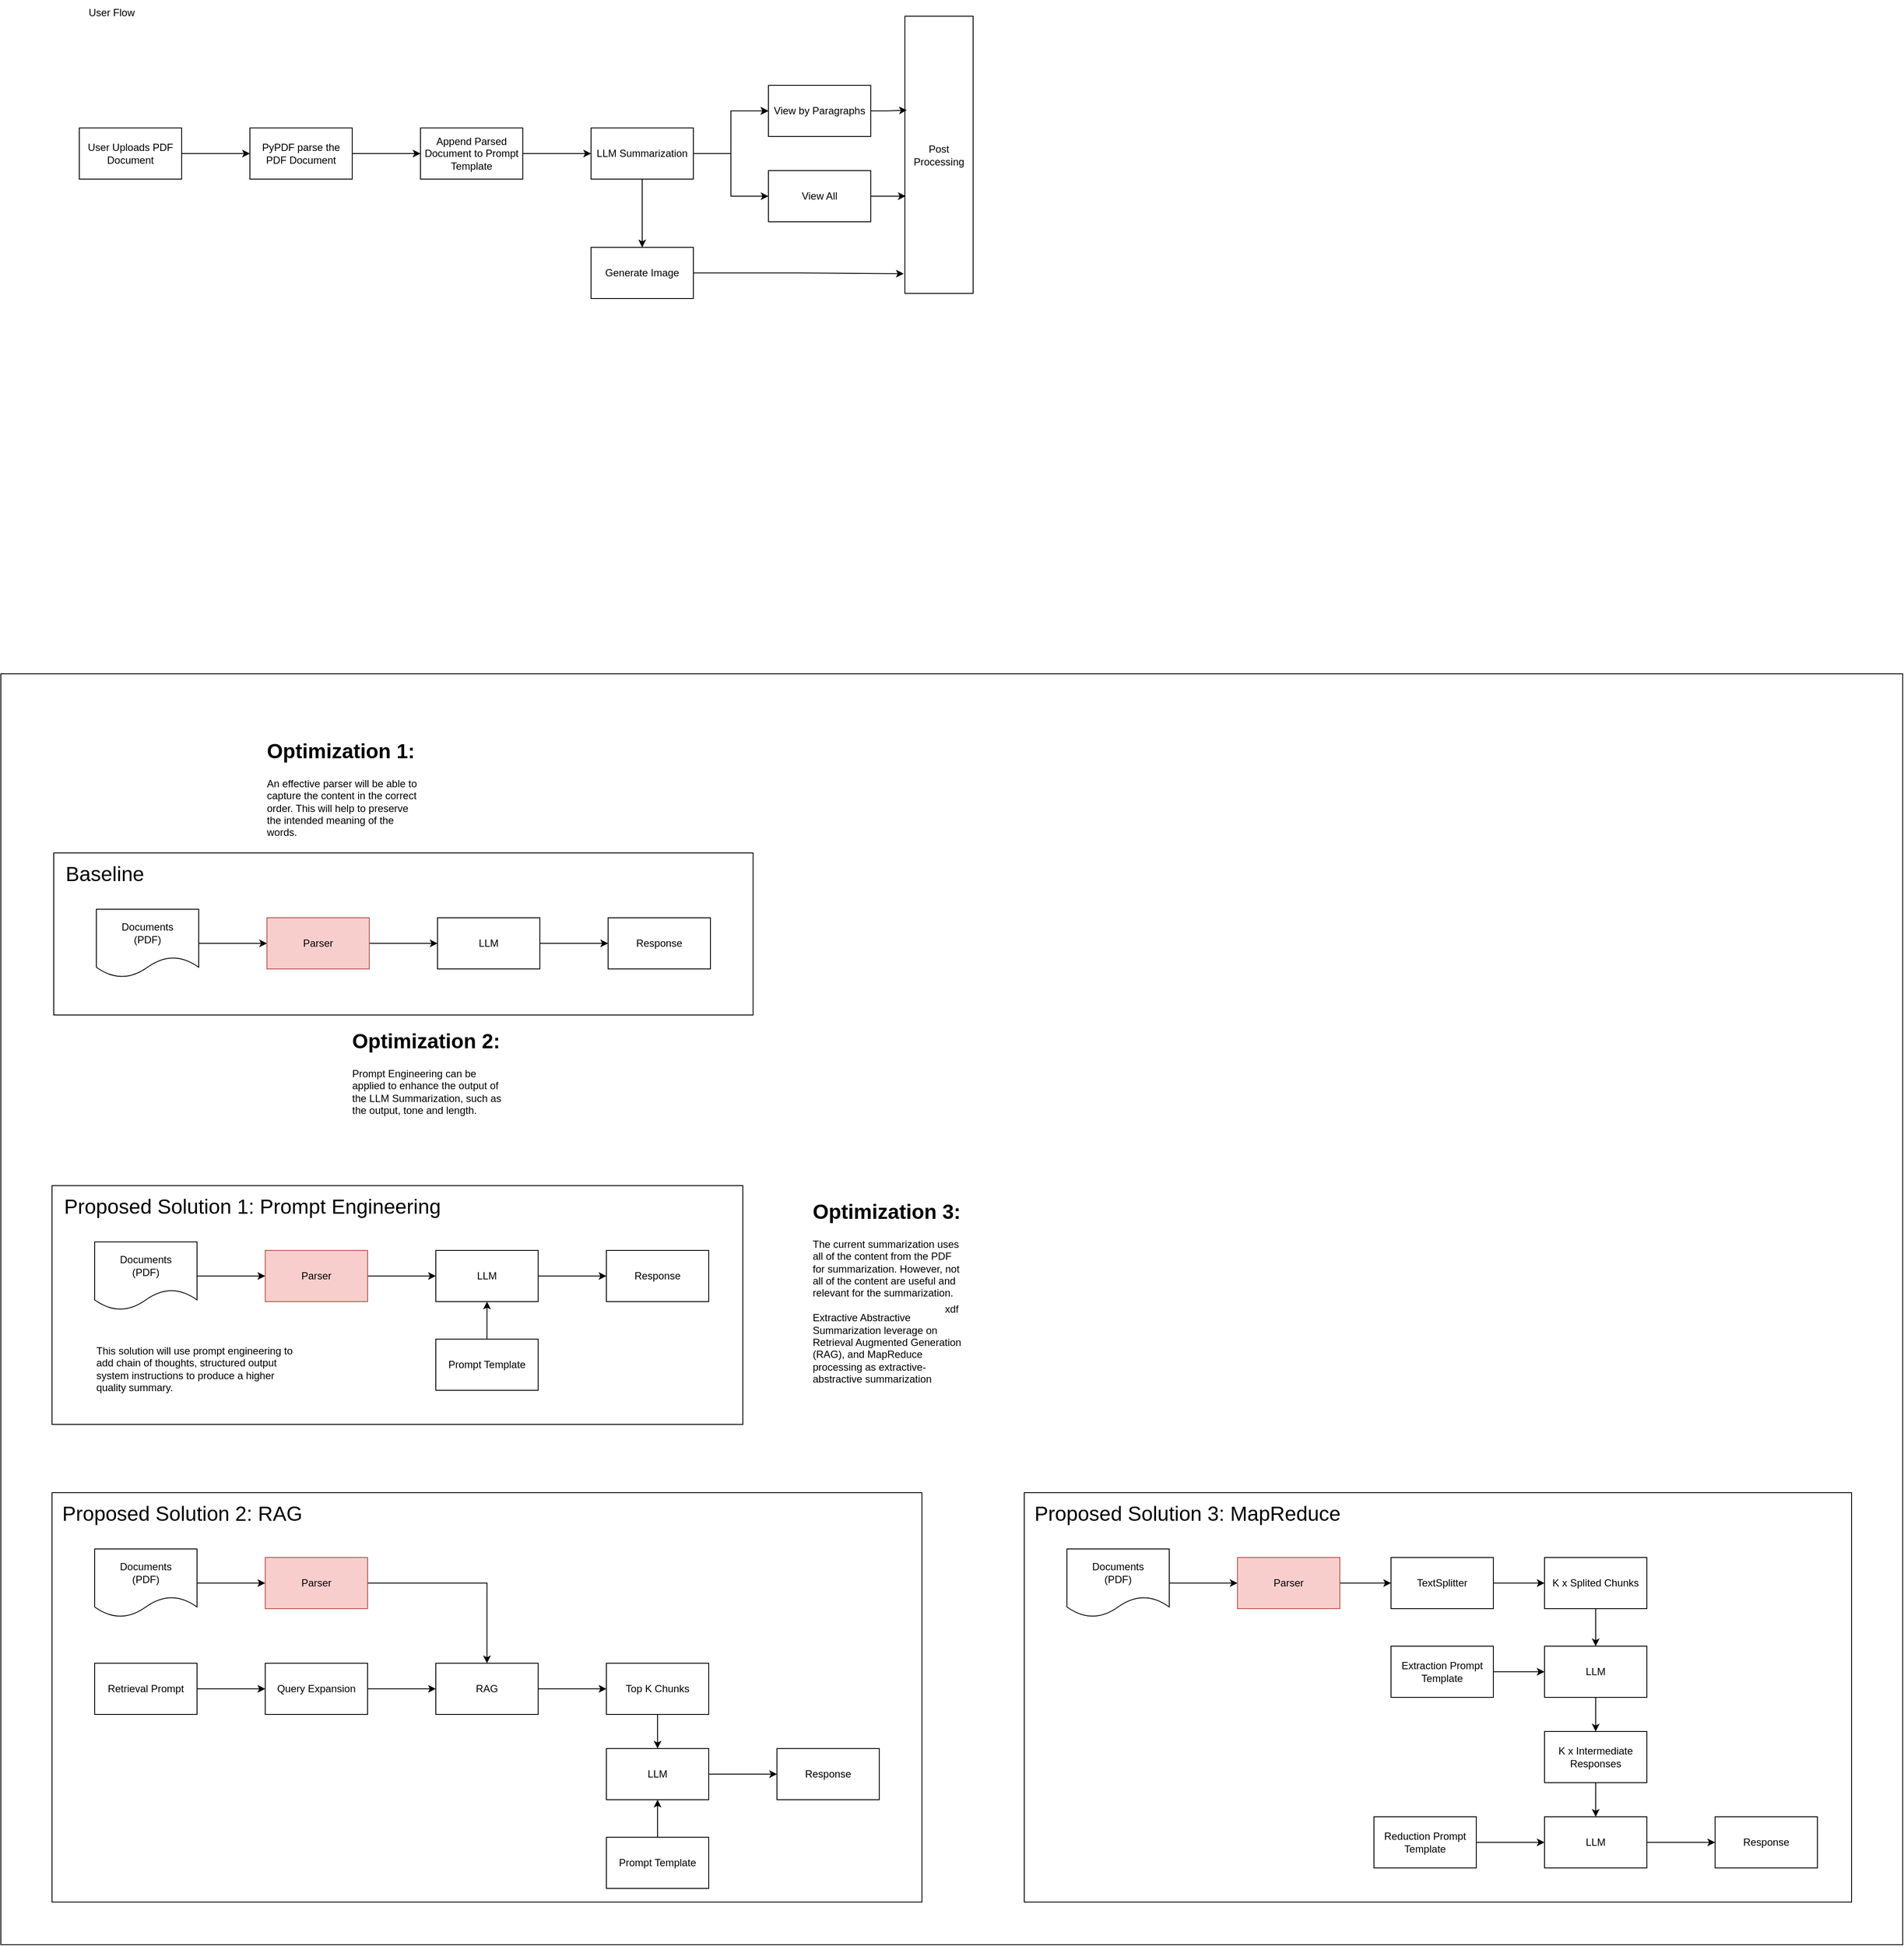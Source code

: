 <mxfile version="28.2.0">
  <diagram name="Page-1" id="bEQ5W3FhCCr41BRFlNdV">
    <mxGraphModel dx="1720" dy="2191" grid="1" gridSize="10" guides="1" tooltips="1" connect="1" arrows="1" fold="1" page="0" pageScale="1" pageWidth="827" pageHeight="1169" math="0" shadow="0">
      <root>
        <mxCell id="0" />
        <mxCell id="1" parent="0" />
        <mxCell id="cwgXDsNCwPJ1TTvTavHW-86" value="xdf&lt;span style=&quot;color: rgba(0, 0, 0, 0); font-family: monospace; font-size: 0px; text-align: start; text-wrap-mode: nowrap;&quot;&gt;%3CmxGraphModel%3E%3Croot%3E%3CmxCell%20id%3D%220%22%2F%3E%3CmxCell%20id%3D%221%22%20parent%3D%220%22%2F%3E%3CmxCell%20id%3D%222%22%20value%3D%22Intermediate%20Response%22%20style%3D%22rounded%3D0%3BwhiteSpace%3Dwrap%3Bhtml%3D1%3B%22%20vertex%3D%221%22%20parent%3D%221%22%3E%3CmxGeometry%20x%3D%222150%22%20y%3D%22960%22%20width%3D%22120%22%20height%3D%2260%22%20as%3D%22geometry%22%2F%3E%3C%2FmxCell%3E%3C%2Froot%3E%3C%2FmxGraphModel%3E&lt;/span&gt;" style="rounded=0;whiteSpace=wrap;html=1;" parent="1" vertex="1">
          <mxGeometry x="340" y="-280" width="2230" height="1490" as="geometry" />
        </mxCell>
        <mxCell id="cwgXDsNCwPJ1TTvTavHW-12" value="" style="rounded=0;whiteSpace=wrap;html=1;" parent="1" vertex="1">
          <mxGeometry x="402" y="-70" width="820" height="190" as="geometry" />
        </mxCell>
        <mxCell id="cwgXDsNCwPJ1TTvTavHW-11" value="" style="edgeStyle=orthogonalEdgeStyle;rounded=0;orthogonalLoop=1;jettySize=auto;html=1;" parent="1" source="cwgXDsNCwPJ1TTvTavHW-5" target="cwgXDsNCwPJ1TTvTavHW-6" edge="1">
          <mxGeometry relative="1" as="geometry" />
        </mxCell>
        <mxCell id="cwgXDsNCwPJ1TTvTavHW-5" value="Documents&lt;br&gt;(PDF)" style="shape=document;whiteSpace=wrap;html=1;boundedLbl=1;" parent="1" vertex="1">
          <mxGeometry x="452" y="-4" width="120" height="80" as="geometry" />
        </mxCell>
        <mxCell id="cwgXDsNCwPJ1TTvTavHW-8" value="" style="edgeStyle=orthogonalEdgeStyle;rounded=0;orthogonalLoop=1;jettySize=auto;html=1;" parent="1" source="cwgXDsNCwPJ1TTvTavHW-6" target="cwgXDsNCwPJ1TTvTavHW-7" edge="1">
          <mxGeometry relative="1" as="geometry" />
        </mxCell>
        <mxCell id="cwgXDsNCwPJ1TTvTavHW-6" value="Parser" style="rounded=0;whiteSpace=wrap;html=1;fillColor=#f8cecc;strokeColor=#b85450;" parent="1" vertex="1">
          <mxGeometry x="652" y="6" width="120" height="60" as="geometry" />
        </mxCell>
        <mxCell id="cwgXDsNCwPJ1TTvTavHW-10" value="" style="edgeStyle=orthogonalEdgeStyle;rounded=0;orthogonalLoop=1;jettySize=auto;html=1;" parent="1" source="cwgXDsNCwPJ1TTvTavHW-7" target="cwgXDsNCwPJ1TTvTavHW-9" edge="1">
          <mxGeometry relative="1" as="geometry" />
        </mxCell>
        <mxCell id="cwgXDsNCwPJ1TTvTavHW-7" value="LLM" style="rounded=0;whiteSpace=wrap;html=1;" parent="1" vertex="1">
          <mxGeometry x="852" y="6" width="120" height="60" as="geometry" />
        </mxCell>
        <mxCell id="cwgXDsNCwPJ1TTvTavHW-9" value="Response" style="rounded=0;whiteSpace=wrap;html=1;" parent="1" vertex="1">
          <mxGeometry x="1052" y="6" width="120" height="60" as="geometry" />
        </mxCell>
        <mxCell id="cwgXDsNCwPJ1TTvTavHW-13" value="&lt;font style=&quot;font-size: 24px;&quot;&gt;Baseline&lt;/font&gt;" style="text;html=1;align=center;verticalAlign=middle;whiteSpace=wrap;rounded=0;" parent="1" vertex="1">
          <mxGeometry x="432" y="-60" width="60" height="30" as="geometry" />
        </mxCell>
        <mxCell id="cwgXDsNCwPJ1TTvTavHW-14" value="&lt;h1 style=&quot;margin-top: 0px;&quot;&gt;Optimization 1:&lt;/h1&gt;&lt;div&gt;An effective parser will be able to capture the content in the correct order. This will help to preserve the intended meaning of the words.&lt;/div&gt;" style="text;html=1;whiteSpace=wrap;overflow=hidden;rounded=0;" parent="1" vertex="1">
          <mxGeometry x="650" y="-210" width="180" height="120" as="geometry" />
        </mxCell>
        <mxCell id="cwgXDsNCwPJ1TTvTavHW-15" value="&lt;h1 style=&quot;margin-top: 0px;&quot;&gt;Optimization 2:&lt;/h1&gt;&lt;div&gt;Prompt Engineering can be applied to enhance the output of the LLM Summarization, such as the output, tone and length.&lt;/div&gt;" style="text;html=1;whiteSpace=wrap;overflow=hidden;rounded=0;" parent="1" vertex="1">
          <mxGeometry x="750" y="130" width="180" height="120" as="geometry" />
        </mxCell>
        <mxCell id="cwgXDsNCwPJ1TTvTavHW-16" value="" style="rounded=0;whiteSpace=wrap;html=1;" parent="1" vertex="1">
          <mxGeometry x="400" y="320" width="810" height="280" as="geometry" />
        </mxCell>
        <mxCell id="cwgXDsNCwPJ1TTvTavHW-17" value="" style="edgeStyle=orthogonalEdgeStyle;rounded=0;orthogonalLoop=1;jettySize=auto;html=1;" parent="1" source="cwgXDsNCwPJ1TTvTavHW-18" target="cwgXDsNCwPJ1TTvTavHW-20" edge="1">
          <mxGeometry relative="1" as="geometry" />
        </mxCell>
        <mxCell id="cwgXDsNCwPJ1TTvTavHW-18" value="Documents&lt;br&gt;(PDF)" style="shape=document;whiteSpace=wrap;html=1;boundedLbl=1;" parent="1" vertex="1">
          <mxGeometry x="450" y="386" width="120" height="80" as="geometry" />
        </mxCell>
        <mxCell id="cwgXDsNCwPJ1TTvTavHW-19" value="" style="edgeStyle=orthogonalEdgeStyle;rounded=0;orthogonalLoop=1;jettySize=auto;html=1;" parent="1" source="cwgXDsNCwPJ1TTvTavHW-20" target="cwgXDsNCwPJ1TTvTavHW-22" edge="1">
          <mxGeometry relative="1" as="geometry" />
        </mxCell>
        <mxCell id="cwgXDsNCwPJ1TTvTavHW-20" value="Parser" style="rounded=0;whiteSpace=wrap;html=1;fillColor=#f8cecc;strokeColor=#b85450;" parent="1" vertex="1">
          <mxGeometry x="650" y="396" width="120" height="60" as="geometry" />
        </mxCell>
        <mxCell id="cwgXDsNCwPJ1TTvTavHW-21" value="" style="edgeStyle=orthogonalEdgeStyle;rounded=0;orthogonalLoop=1;jettySize=auto;html=1;" parent="1" source="cwgXDsNCwPJ1TTvTavHW-22" target="cwgXDsNCwPJ1TTvTavHW-23" edge="1">
          <mxGeometry relative="1" as="geometry" />
        </mxCell>
        <mxCell id="cwgXDsNCwPJ1TTvTavHW-22" value="LLM" style="rounded=0;whiteSpace=wrap;html=1;" parent="1" vertex="1">
          <mxGeometry x="850" y="396" width="120" height="60" as="geometry" />
        </mxCell>
        <mxCell id="cwgXDsNCwPJ1TTvTavHW-23" value="Response" style="rounded=0;whiteSpace=wrap;html=1;" parent="1" vertex="1">
          <mxGeometry x="1050" y="396" width="120" height="60" as="geometry" />
        </mxCell>
        <mxCell id="cwgXDsNCwPJ1TTvTavHW-24" value="&lt;span style=&quot;font-size: 24px;&quot;&gt;Proposed Solution 1: Prompt Engineering&lt;/span&gt;" style="text;html=1;align=center;verticalAlign=middle;whiteSpace=wrap;rounded=0;" parent="1" vertex="1">
          <mxGeometry x="400" y="330" width="470" height="30" as="geometry" />
        </mxCell>
        <mxCell id="cwgXDsNCwPJ1TTvTavHW-26" value="" style="edgeStyle=orthogonalEdgeStyle;rounded=0;orthogonalLoop=1;jettySize=auto;html=1;" parent="1" source="cwgXDsNCwPJ1TTvTavHW-25" target="cwgXDsNCwPJ1TTvTavHW-22" edge="1">
          <mxGeometry relative="1" as="geometry" />
        </mxCell>
        <mxCell id="cwgXDsNCwPJ1TTvTavHW-25" value="Prompt Template" style="rounded=0;whiteSpace=wrap;html=1;" parent="1" vertex="1">
          <mxGeometry x="850" y="500" width="120" height="60" as="geometry" />
        </mxCell>
        <mxCell id="cwgXDsNCwPJ1TTvTavHW-27" value="&lt;div style=&quot;&quot;&gt;&lt;span style=&quot;background-color: transparent; color: light-dark(rgb(0, 0, 0), rgb(255, 255, 255));&quot;&gt;This solution will use prompt engineering to add chain of thoughts, structured output system instructions to produce a higher quality summary.&lt;/span&gt;&lt;/div&gt;" style="text;html=1;align=left;verticalAlign=middle;whiteSpace=wrap;rounded=0;" parent="1" vertex="1">
          <mxGeometry x="450" y="520" width="240" height="30" as="geometry" />
        </mxCell>
        <mxCell id="cwgXDsNCwPJ1TTvTavHW-28" value="&lt;h1 style=&quot;margin-top: 0px;&quot;&gt;Optimization 3:&lt;/h1&gt;&lt;div&gt;The current summarization uses all of the content from the PDF for summarization. However, not all of the content are useful and relevant for the summarization.&lt;/div&gt;&lt;div&gt;&lt;br&gt;&lt;/div&gt;&lt;div&gt;Extractive Abstractive Summarization leverage on Retrieval Augmented Generation (RAG), and MapReduce processing as extractive-abstractive summarization&lt;/div&gt;" style="text;html=1;whiteSpace=wrap;overflow=hidden;rounded=0;" parent="1" vertex="1">
          <mxGeometry x="1290" y="330" width="180" height="230" as="geometry" />
        </mxCell>
        <mxCell id="cwgXDsNCwPJ1TTvTavHW-29" value="" style="rounded=0;whiteSpace=wrap;html=1;" parent="1" vertex="1">
          <mxGeometry x="400" y="680" width="1020" height="480" as="geometry" />
        </mxCell>
        <mxCell id="cwgXDsNCwPJ1TTvTavHW-30" value="" style="edgeStyle=orthogonalEdgeStyle;rounded=0;orthogonalLoop=1;jettySize=auto;html=1;" parent="1" source="cwgXDsNCwPJ1TTvTavHW-31" target="cwgXDsNCwPJ1TTvTavHW-33" edge="1">
          <mxGeometry relative="1" as="geometry" />
        </mxCell>
        <mxCell id="cwgXDsNCwPJ1TTvTavHW-31" value="Documents&lt;br&gt;(PDF)" style="shape=document;whiteSpace=wrap;html=1;boundedLbl=1;" parent="1" vertex="1">
          <mxGeometry x="450" y="746" width="120" height="80" as="geometry" />
        </mxCell>
        <mxCell id="cwgXDsNCwPJ1TTvTavHW-49" style="edgeStyle=orthogonalEdgeStyle;rounded=0;orthogonalLoop=1;jettySize=auto;html=1;" parent="1" source="cwgXDsNCwPJ1TTvTavHW-33" target="cwgXDsNCwPJ1TTvTavHW-44" edge="1">
          <mxGeometry relative="1" as="geometry" />
        </mxCell>
        <mxCell id="cwgXDsNCwPJ1TTvTavHW-33" value="Parser" style="rounded=0;whiteSpace=wrap;html=1;fillColor=#f8cecc;strokeColor=#b85450;" parent="1" vertex="1">
          <mxGeometry x="650" y="756" width="120" height="60" as="geometry" />
        </mxCell>
        <mxCell id="cwgXDsNCwPJ1TTvTavHW-34" value="" style="edgeStyle=orthogonalEdgeStyle;rounded=0;orthogonalLoop=1;jettySize=auto;html=1;" parent="1" source="cwgXDsNCwPJ1TTvTavHW-35" target="cwgXDsNCwPJ1TTvTavHW-36" edge="1">
          <mxGeometry relative="1" as="geometry" />
        </mxCell>
        <mxCell id="cwgXDsNCwPJ1TTvTavHW-35" value="LLM" style="rounded=0;whiteSpace=wrap;html=1;" parent="1" vertex="1">
          <mxGeometry x="1050" y="980" width="120" height="60" as="geometry" />
        </mxCell>
        <mxCell id="cwgXDsNCwPJ1TTvTavHW-36" value="Response" style="rounded=0;whiteSpace=wrap;html=1;" parent="1" vertex="1">
          <mxGeometry x="1250" y="980" width="120" height="60" as="geometry" />
        </mxCell>
        <mxCell id="cwgXDsNCwPJ1TTvTavHW-37" value="&lt;span style=&quot;font-size: 24px;&quot;&gt;Proposed Solution 2: RAG&lt;/span&gt;" style="text;html=1;align=left;verticalAlign=middle;whiteSpace=wrap;rounded=0;" parent="1" vertex="1">
          <mxGeometry x="410" y="690" width="470" height="30" as="geometry" />
        </mxCell>
        <mxCell id="cwgXDsNCwPJ1TTvTavHW-38" value="" style="edgeStyle=orthogonalEdgeStyle;rounded=0;orthogonalLoop=1;jettySize=auto;html=1;" parent="1" source="cwgXDsNCwPJ1TTvTavHW-39" target="cwgXDsNCwPJ1TTvTavHW-35" edge="1">
          <mxGeometry relative="1" as="geometry" />
        </mxCell>
        <mxCell id="cwgXDsNCwPJ1TTvTavHW-39" value="Prompt Template" style="rounded=0;whiteSpace=wrap;html=1;" parent="1" vertex="1">
          <mxGeometry x="1050" y="1084" width="120" height="60" as="geometry" />
        </mxCell>
        <mxCell id="cwgXDsNCwPJ1TTvTavHW-43" value="" style="edgeStyle=orthogonalEdgeStyle;rounded=0;orthogonalLoop=1;jettySize=auto;html=1;" parent="1" source="cwgXDsNCwPJ1TTvTavHW-41" target="cwgXDsNCwPJ1TTvTavHW-42" edge="1">
          <mxGeometry relative="1" as="geometry" />
        </mxCell>
        <mxCell id="cwgXDsNCwPJ1TTvTavHW-41" value="Retrieval Prompt" style="rounded=0;whiteSpace=wrap;html=1;" parent="1" vertex="1">
          <mxGeometry x="450" y="880" width="120" height="60" as="geometry" />
        </mxCell>
        <mxCell id="cwgXDsNCwPJ1TTvTavHW-45" value="" style="edgeStyle=orthogonalEdgeStyle;rounded=0;orthogonalLoop=1;jettySize=auto;html=1;" parent="1" source="cwgXDsNCwPJ1TTvTavHW-42" target="cwgXDsNCwPJ1TTvTavHW-44" edge="1">
          <mxGeometry relative="1" as="geometry" />
        </mxCell>
        <mxCell id="cwgXDsNCwPJ1TTvTavHW-42" value="Query Expansion" style="whiteSpace=wrap;html=1;rounded=0;" parent="1" vertex="1">
          <mxGeometry x="650" y="880" width="120" height="60" as="geometry" />
        </mxCell>
        <mxCell id="cwgXDsNCwPJ1TTvTavHW-47" value="" style="edgeStyle=orthogonalEdgeStyle;rounded=0;orthogonalLoop=1;jettySize=auto;html=1;" parent="1" source="cwgXDsNCwPJ1TTvTavHW-44" target="cwgXDsNCwPJ1TTvTavHW-46" edge="1">
          <mxGeometry relative="1" as="geometry" />
        </mxCell>
        <mxCell id="cwgXDsNCwPJ1TTvTavHW-44" value="RAG" style="whiteSpace=wrap;html=1;rounded=0;" parent="1" vertex="1">
          <mxGeometry x="850" y="880" width="120" height="60" as="geometry" />
        </mxCell>
        <mxCell id="cwgXDsNCwPJ1TTvTavHW-50" value="" style="edgeStyle=orthogonalEdgeStyle;rounded=0;orthogonalLoop=1;jettySize=auto;html=1;" parent="1" source="cwgXDsNCwPJ1TTvTavHW-46" target="cwgXDsNCwPJ1TTvTavHW-35" edge="1">
          <mxGeometry relative="1" as="geometry" />
        </mxCell>
        <mxCell id="cwgXDsNCwPJ1TTvTavHW-46" value="Top K Chunks" style="whiteSpace=wrap;html=1;rounded=0;" parent="1" vertex="1">
          <mxGeometry x="1050" y="880" width="120" height="60" as="geometry" />
        </mxCell>
        <mxCell id="cwgXDsNCwPJ1TTvTavHW-51" value="" style="rounded=0;whiteSpace=wrap;html=1;" parent="1" vertex="1">
          <mxGeometry x="1540" y="680" width="970" height="480" as="geometry" />
        </mxCell>
        <mxCell id="cwgXDsNCwPJ1TTvTavHW-52" value="" style="edgeStyle=orthogonalEdgeStyle;rounded=0;orthogonalLoop=1;jettySize=auto;html=1;" parent="1" source="cwgXDsNCwPJ1TTvTavHW-53" target="cwgXDsNCwPJ1TTvTavHW-55" edge="1">
          <mxGeometry relative="1" as="geometry" />
        </mxCell>
        <mxCell id="cwgXDsNCwPJ1TTvTavHW-53" value="Documents&lt;br&gt;(PDF)" style="shape=document;whiteSpace=wrap;html=1;boundedLbl=1;" parent="1" vertex="1">
          <mxGeometry x="1590" y="746" width="120" height="80" as="geometry" />
        </mxCell>
        <mxCell id="cwgXDsNCwPJ1TTvTavHW-54" style="edgeStyle=orthogonalEdgeStyle;rounded=0;orthogonalLoop=1;jettySize=auto;html=1;" parent="1" source="cwgXDsNCwPJ1TTvTavHW-55" target="cwgXDsNCwPJ1TTvTavHW-67" edge="1">
          <mxGeometry relative="1" as="geometry" />
        </mxCell>
        <mxCell id="cwgXDsNCwPJ1TTvTavHW-55" value="Parser" style="rounded=0;whiteSpace=wrap;html=1;fillColor=#f8cecc;strokeColor=#b85450;" parent="1" vertex="1">
          <mxGeometry x="1790" y="756" width="120" height="60" as="geometry" />
        </mxCell>
        <mxCell id="cwgXDsNCwPJ1TTvTavHW-75" value="" style="edgeStyle=orthogonalEdgeStyle;rounded=0;orthogonalLoop=1;jettySize=auto;html=1;" parent="1" source="cwgXDsNCwPJ1TTvTavHW-57" target="cwgXDsNCwPJ1TTvTavHW-74" edge="1">
          <mxGeometry relative="1" as="geometry" />
        </mxCell>
        <mxCell id="cwgXDsNCwPJ1TTvTavHW-57" value="LLM" style="rounded=0;whiteSpace=wrap;html=1;" parent="1" vertex="1">
          <mxGeometry x="2150" y="860" width="120" height="60" as="geometry" />
        </mxCell>
        <mxCell id="cwgXDsNCwPJ1TTvTavHW-83" value="" style="edgeStyle=orthogonalEdgeStyle;rounded=0;orthogonalLoop=1;jettySize=auto;html=1;" parent="1" source="cwgXDsNCwPJ1TTvTavHW-58" target="cwgXDsNCwPJ1TTvTavHW-77" edge="1">
          <mxGeometry relative="1" as="geometry" />
        </mxCell>
        <mxCell id="cwgXDsNCwPJ1TTvTavHW-58" value="Reduction Prompt Template" style="rounded=0;whiteSpace=wrap;html=1;" parent="1" vertex="1">
          <mxGeometry x="1950" y="1060" width="120" height="60" as="geometry" />
        </mxCell>
        <mxCell id="cwgXDsNCwPJ1TTvTavHW-59" value="&lt;span style=&quot;font-size: 24px;&quot;&gt;Proposed Solution 3: MapReduce&lt;/span&gt;" style="text;html=1;align=left;verticalAlign=middle;whiteSpace=wrap;rounded=0;" parent="1" vertex="1">
          <mxGeometry x="1550" y="690" width="470" height="30" as="geometry" />
        </mxCell>
        <mxCell id="cwgXDsNCwPJ1TTvTavHW-73" value="" style="edgeStyle=orthogonalEdgeStyle;rounded=0;orthogonalLoop=1;jettySize=auto;html=1;" parent="1" source="cwgXDsNCwPJ1TTvTavHW-63" target="cwgXDsNCwPJ1TTvTavHW-57" edge="1">
          <mxGeometry relative="1" as="geometry" />
        </mxCell>
        <mxCell id="cwgXDsNCwPJ1TTvTavHW-63" value="Extraction Prompt Template" style="rounded=0;whiteSpace=wrap;html=1;" parent="1" vertex="1">
          <mxGeometry x="1970" y="860" width="120" height="60" as="geometry" />
        </mxCell>
        <mxCell id="cwgXDsNCwPJ1TTvTavHW-66" value="" style="edgeStyle=orthogonalEdgeStyle;rounded=0;orthogonalLoop=1;jettySize=auto;html=1;" parent="1" source="cwgXDsNCwPJ1TTvTavHW-67" target="cwgXDsNCwPJ1TTvTavHW-69" edge="1">
          <mxGeometry relative="1" as="geometry" />
        </mxCell>
        <mxCell id="cwgXDsNCwPJ1TTvTavHW-67" value="TextSplitter" style="whiteSpace=wrap;html=1;rounded=0;" parent="1" vertex="1">
          <mxGeometry x="1970" y="756" width="120" height="60" as="geometry" />
        </mxCell>
        <mxCell id="cwgXDsNCwPJ1TTvTavHW-72" value="" style="edgeStyle=orthogonalEdgeStyle;rounded=0;orthogonalLoop=1;jettySize=auto;html=1;" parent="1" source="cwgXDsNCwPJ1TTvTavHW-69" target="cwgXDsNCwPJ1TTvTavHW-57" edge="1">
          <mxGeometry relative="1" as="geometry" />
        </mxCell>
        <mxCell id="cwgXDsNCwPJ1TTvTavHW-69" value="K x Splited Chunks" style="whiteSpace=wrap;html=1;rounded=0;" parent="1" vertex="1">
          <mxGeometry x="2150" y="756" width="120" height="60" as="geometry" />
        </mxCell>
        <mxCell id="cwgXDsNCwPJ1TTvTavHW-78" value="" style="edgeStyle=orthogonalEdgeStyle;rounded=0;orthogonalLoop=1;jettySize=auto;html=1;" parent="1" source="cwgXDsNCwPJ1TTvTavHW-74" target="cwgXDsNCwPJ1TTvTavHW-77" edge="1">
          <mxGeometry relative="1" as="geometry" />
        </mxCell>
        <mxCell id="cwgXDsNCwPJ1TTvTavHW-74" value="K x Intermediate Responses" style="rounded=0;whiteSpace=wrap;html=1;" parent="1" vertex="1">
          <mxGeometry x="2150" y="960" width="120" height="60" as="geometry" />
        </mxCell>
        <mxCell id="cwgXDsNCwPJ1TTvTavHW-85" value="" style="edgeStyle=orthogonalEdgeStyle;rounded=0;orthogonalLoop=1;jettySize=auto;html=1;" parent="1" source="cwgXDsNCwPJ1TTvTavHW-77" target="cwgXDsNCwPJ1TTvTavHW-84" edge="1">
          <mxGeometry relative="1" as="geometry" />
        </mxCell>
        <mxCell id="cwgXDsNCwPJ1TTvTavHW-77" value="LLM" style="rounded=0;whiteSpace=wrap;html=1;" parent="1" vertex="1">
          <mxGeometry x="2150" y="1060" width="120" height="60" as="geometry" />
        </mxCell>
        <mxCell id="cwgXDsNCwPJ1TTvTavHW-84" value="Response" style="whiteSpace=wrap;html=1;rounded=0;" parent="1" vertex="1">
          <mxGeometry x="2350" y="1060" width="120" height="60" as="geometry" />
        </mxCell>
        <mxCell id="7JlQ4l0fuTOpnRyjmtup-4" value="" style="edgeStyle=orthogonalEdgeStyle;rounded=0;orthogonalLoop=1;jettySize=auto;html=1;" edge="1" parent="1" source="7JlQ4l0fuTOpnRyjmtup-1" target="7JlQ4l0fuTOpnRyjmtup-3">
          <mxGeometry relative="1" as="geometry" />
        </mxCell>
        <mxCell id="7JlQ4l0fuTOpnRyjmtup-1" value="User Uploads PDF Document" style="rounded=0;whiteSpace=wrap;html=1;" vertex="1" parent="1">
          <mxGeometry x="432" y="-920" width="120" height="60" as="geometry" />
        </mxCell>
        <mxCell id="7JlQ4l0fuTOpnRyjmtup-2" value="User Flow" style="text;html=1;align=center;verticalAlign=middle;whiteSpace=wrap;rounded=0;" vertex="1" parent="1">
          <mxGeometry x="440" y="-1070" width="60" height="30" as="geometry" />
        </mxCell>
        <mxCell id="7JlQ4l0fuTOpnRyjmtup-6" value="" style="edgeStyle=orthogonalEdgeStyle;rounded=0;orthogonalLoop=1;jettySize=auto;html=1;" edge="1" parent="1" source="7JlQ4l0fuTOpnRyjmtup-3" target="7JlQ4l0fuTOpnRyjmtup-5">
          <mxGeometry relative="1" as="geometry" />
        </mxCell>
        <mxCell id="7JlQ4l0fuTOpnRyjmtup-3" value="PyPDF parse the PDF Document" style="rounded=0;whiteSpace=wrap;html=1;" vertex="1" parent="1">
          <mxGeometry x="632" y="-920" width="120" height="60" as="geometry" />
        </mxCell>
        <mxCell id="7JlQ4l0fuTOpnRyjmtup-8" value="" style="edgeStyle=orthogonalEdgeStyle;rounded=0;orthogonalLoop=1;jettySize=auto;html=1;" edge="1" parent="1" source="7JlQ4l0fuTOpnRyjmtup-5" target="7JlQ4l0fuTOpnRyjmtup-7">
          <mxGeometry relative="1" as="geometry" />
        </mxCell>
        <mxCell id="7JlQ4l0fuTOpnRyjmtup-5" value="Append Parsed Document to Prompt Template" style="rounded=0;whiteSpace=wrap;html=1;" vertex="1" parent="1">
          <mxGeometry x="832" y="-920" width="120" height="60" as="geometry" />
        </mxCell>
        <mxCell id="7JlQ4l0fuTOpnRyjmtup-10" value="" style="edgeStyle=orthogonalEdgeStyle;rounded=0;orthogonalLoop=1;jettySize=auto;html=1;" edge="1" parent="1" source="7JlQ4l0fuTOpnRyjmtup-7" target="7JlQ4l0fuTOpnRyjmtup-9">
          <mxGeometry relative="1" as="geometry" />
        </mxCell>
        <mxCell id="7JlQ4l0fuTOpnRyjmtup-11" value="" style="edgeStyle=orthogonalEdgeStyle;rounded=0;orthogonalLoop=1;jettySize=auto;html=1;" edge="1" parent="1" source="7JlQ4l0fuTOpnRyjmtup-7" target="7JlQ4l0fuTOpnRyjmtup-9">
          <mxGeometry relative="1" as="geometry" />
        </mxCell>
        <mxCell id="7JlQ4l0fuTOpnRyjmtup-12" value="" style="edgeStyle=orthogonalEdgeStyle;rounded=0;orthogonalLoop=1;jettySize=auto;html=1;" edge="1" parent="1" source="7JlQ4l0fuTOpnRyjmtup-7" target="7JlQ4l0fuTOpnRyjmtup-9">
          <mxGeometry relative="1" as="geometry" />
        </mxCell>
        <mxCell id="7JlQ4l0fuTOpnRyjmtup-15" style="edgeStyle=orthogonalEdgeStyle;rounded=0;orthogonalLoop=1;jettySize=auto;html=1;" edge="1" parent="1" source="7JlQ4l0fuTOpnRyjmtup-7" target="7JlQ4l0fuTOpnRyjmtup-14">
          <mxGeometry relative="1" as="geometry" />
        </mxCell>
        <mxCell id="7JlQ4l0fuTOpnRyjmtup-24" value="" style="edgeStyle=orthogonalEdgeStyle;rounded=0;orthogonalLoop=1;jettySize=auto;html=1;" edge="1" parent="1" source="7JlQ4l0fuTOpnRyjmtup-7" target="7JlQ4l0fuTOpnRyjmtup-23">
          <mxGeometry relative="1" as="geometry" />
        </mxCell>
        <mxCell id="7JlQ4l0fuTOpnRyjmtup-7" value="LLM Summarization" style="rounded=0;whiteSpace=wrap;html=1;" vertex="1" parent="1">
          <mxGeometry x="1032" y="-920" width="120" height="60" as="geometry" />
        </mxCell>
        <mxCell id="7JlQ4l0fuTOpnRyjmtup-9" value="View by Paragraphs" style="rounded=0;whiteSpace=wrap;html=1;" vertex="1" parent="1">
          <mxGeometry x="1240" y="-970" width="120" height="60" as="geometry" />
        </mxCell>
        <mxCell id="7JlQ4l0fuTOpnRyjmtup-14" value="View All" style="rounded=0;whiteSpace=wrap;html=1;" vertex="1" parent="1">
          <mxGeometry x="1240" y="-870" width="120" height="60" as="geometry" />
        </mxCell>
        <mxCell id="7JlQ4l0fuTOpnRyjmtup-18" value="Post Processing" style="rounded=0;whiteSpace=wrap;html=1;" vertex="1" parent="1">
          <mxGeometry x="1400" y="-1051" width="80" height="325" as="geometry" />
        </mxCell>
        <mxCell id="7JlQ4l0fuTOpnRyjmtup-20" style="edgeStyle=orthogonalEdgeStyle;rounded=0;orthogonalLoop=1;jettySize=auto;html=1;entryX=0.011;entryY=0.649;entryDx=0;entryDy=0;entryPerimeter=0;" edge="1" parent="1" source="7JlQ4l0fuTOpnRyjmtup-14" target="7JlQ4l0fuTOpnRyjmtup-18">
          <mxGeometry relative="1" as="geometry" />
        </mxCell>
        <mxCell id="7JlQ4l0fuTOpnRyjmtup-21" style="edgeStyle=orthogonalEdgeStyle;rounded=0;orthogonalLoop=1;jettySize=auto;html=1;entryX=0.028;entryY=0.339;entryDx=0;entryDy=0;entryPerimeter=0;" edge="1" parent="1" source="7JlQ4l0fuTOpnRyjmtup-9" target="7JlQ4l0fuTOpnRyjmtup-18">
          <mxGeometry relative="1" as="geometry" />
        </mxCell>
        <mxCell id="7JlQ4l0fuTOpnRyjmtup-23" value="Generate Image" style="rounded=0;whiteSpace=wrap;html=1;" vertex="1" parent="1">
          <mxGeometry x="1032" y="-780" width="120" height="60" as="geometry" />
        </mxCell>
        <mxCell id="7JlQ4l0fuTOpnRyjmtup-25" style="edgeStyle=orthogonalEdgeStyle;rounded=0;orthogonalLoop=1;jettySize=auto;html=1;entryX=-0.017;entryY=0.929;entryDx=0;entryDy=0;entryPerimeter=0;" edge="1" parent="1" source="7JlQ4l0fuTOpnRyjmtup-23" target="7JlQ4l0fuTOpnRyjmtup-18">
          <mxGeometry relative="1" as="geometry" />
        </mxCell>
      </root>
    </mxGraphModel>
  </diagram>
</mxfile>
